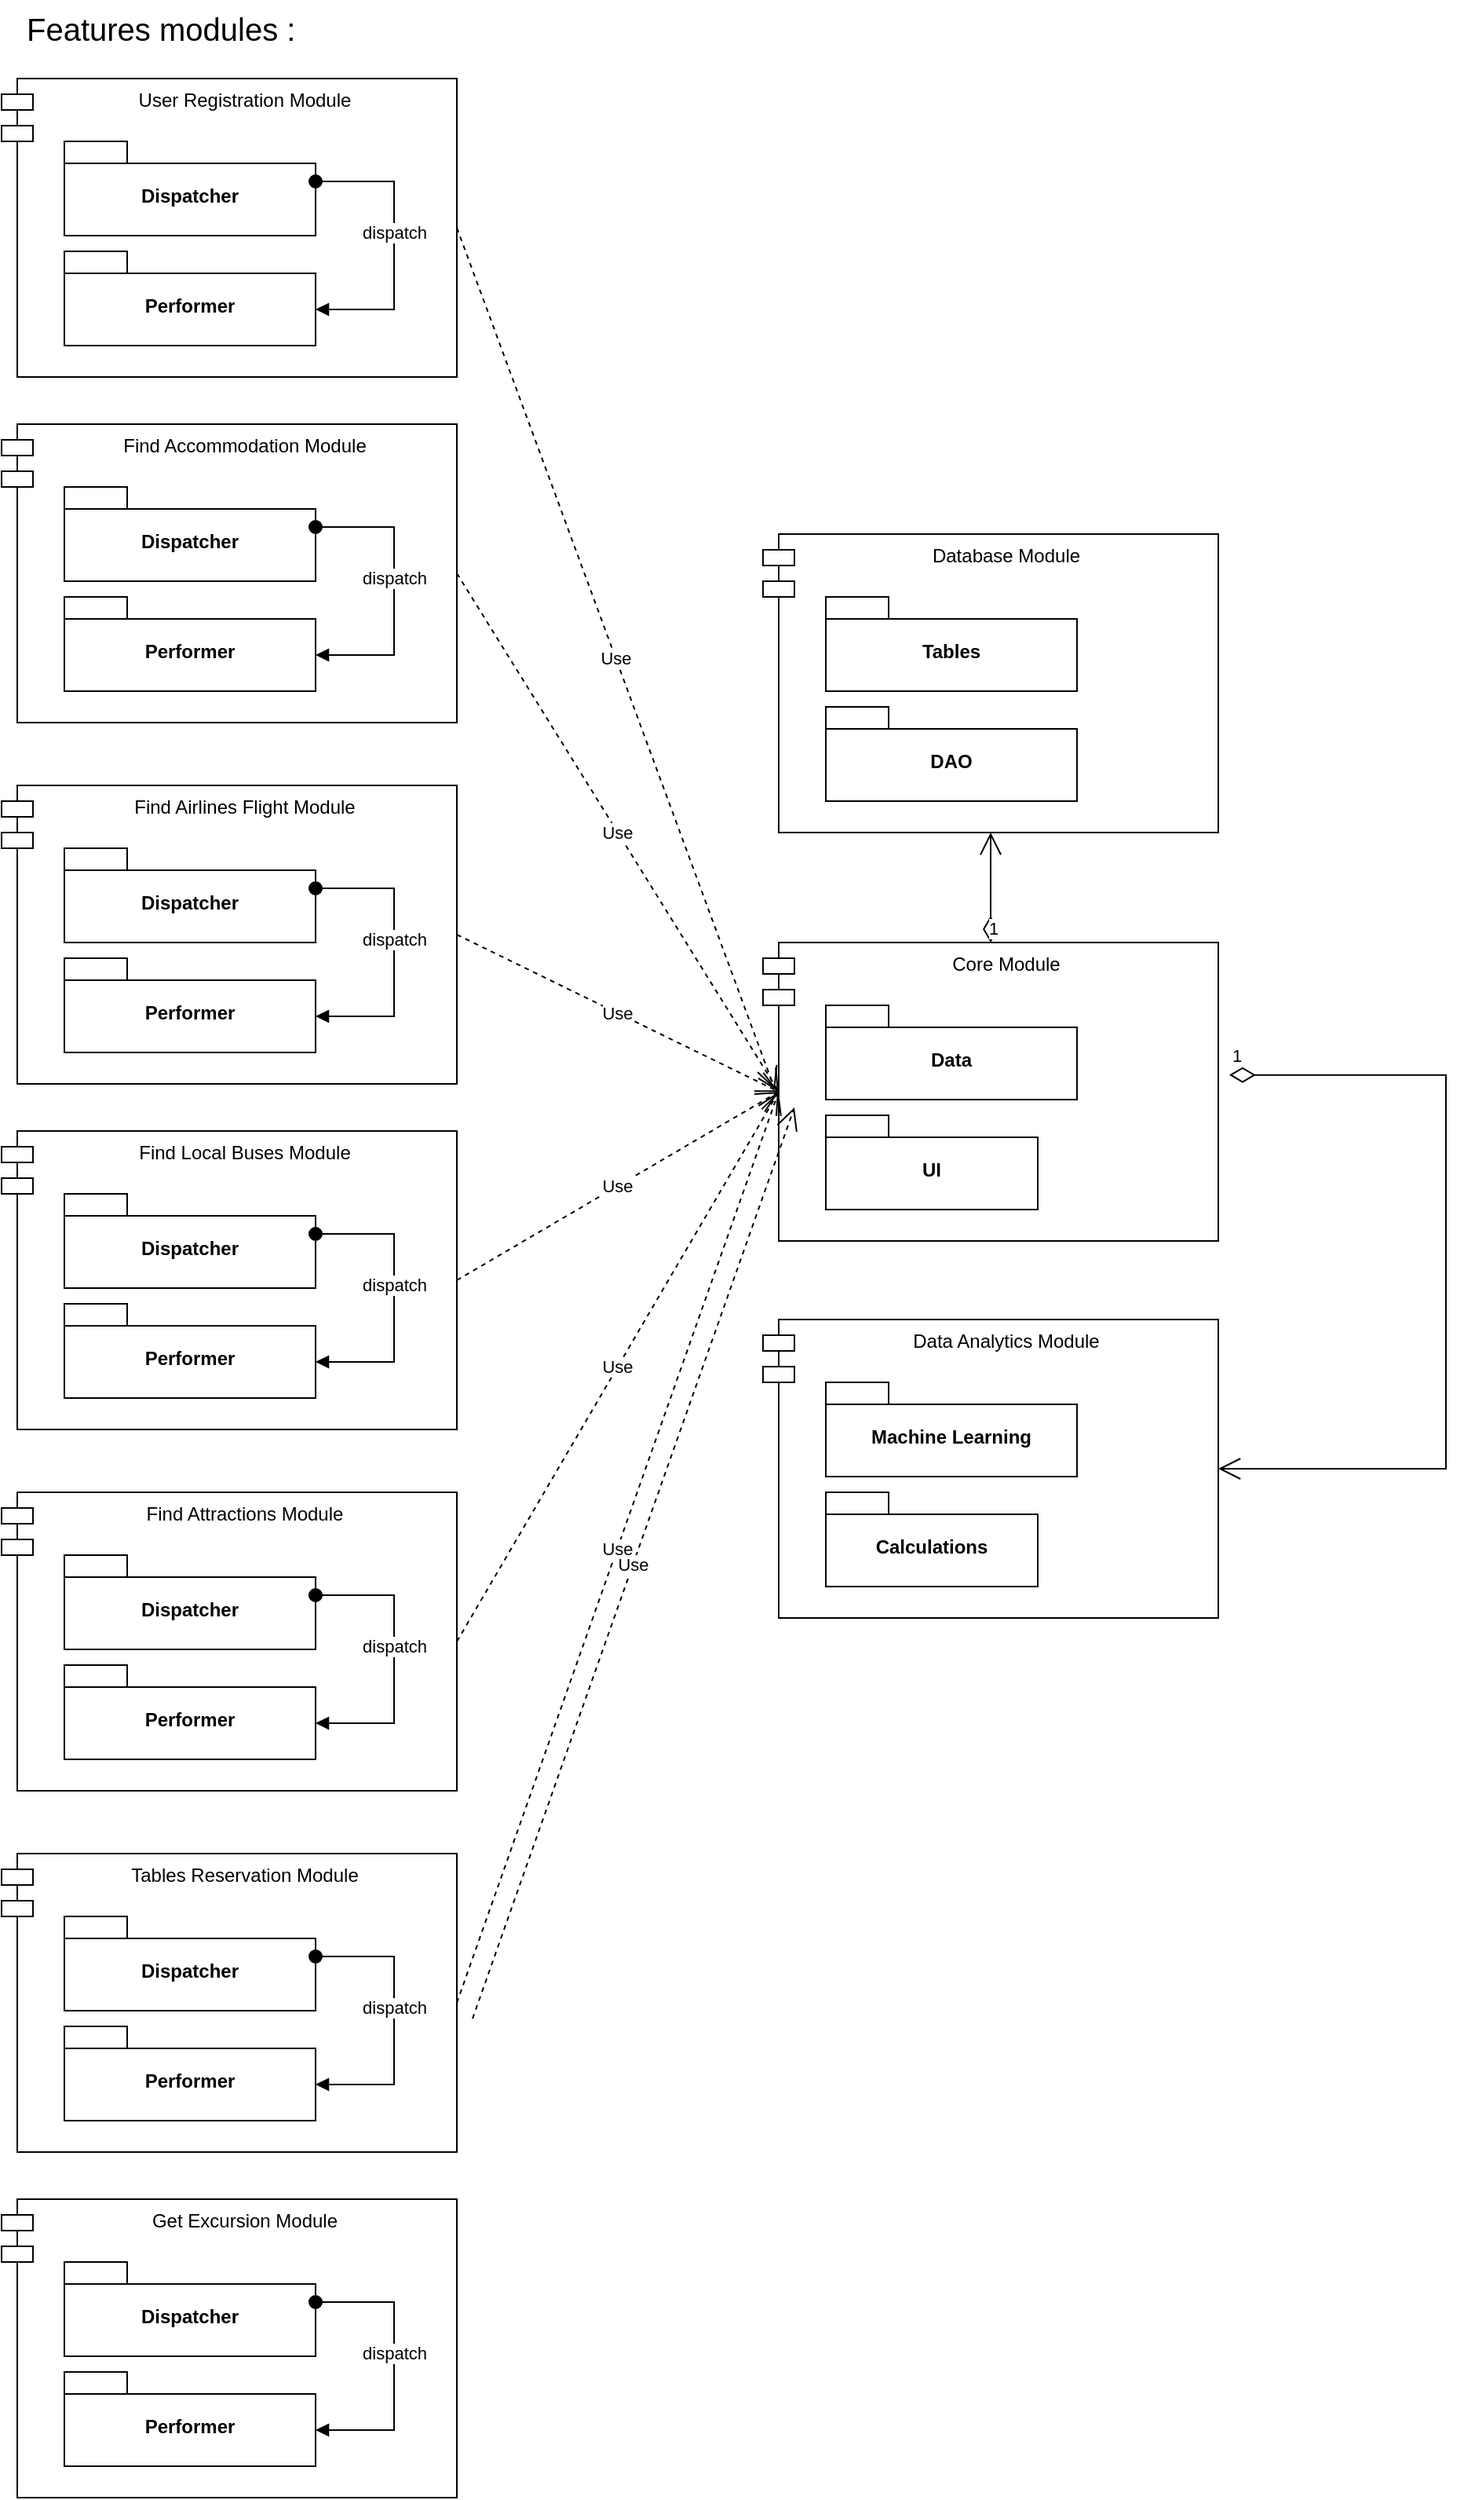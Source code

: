 <mxfile version="21.3.5" type="device">
  <diagram name="Страница 1" id="65vetNuGtYS885Y6DSC8">
    <mxGraphModel dx="2333" dy="1204" grid="1" gridSize="10" guides="1" tooltips="1" connect="1" arrows="1" fold="1" page="1" pageScale="1" pageWidth="1169" pageHeight="1654" background="#FFFFFF" math="0" shadow="0">
      <root>
        <mxCell id="0" />
        <mxCell id="1" parent="0" />
        <mxCell id="Qn-GBifqpGfsqaJDxtK0-1" value="User Registration Module" style="shape=module;align=left;spacingLeft=20;align=center;verticalAlign=top;whiteSpace=wrap;html=1;" vertex="1" parent="1">
          <mxGeometry x="100" y="80" width="290" height="190" as="geometry" />
        </mxCell>
        <mxCell id="Qn-GBifqpGfsqaJDxtK0-5" value="Dispatcher" style="shape=folder;fontStyle=1;spacingTop=10;tabWidth=40;tabHeight=14;tabPosition=left;html=1;whiteSpace=wrap;" vertex="1" parent="1">
          <mxGeometry x="140" y="120" width="160" height="60" as="geometry" />
        </mxCell>
        <mxCell id="Qn-GBifqpGfsqaJDxtK0-6" value="Performer" style="shape=folder;fontStyle=1;spacingTop=10;tabWidth=40;tabHeight=14;tabPosition=left;html=1;whiteSpace=wrap;" vertex="1" parent="1">
          <mxGeometry x="140" y="190" width="160" height="60" as="geometry" />
        </mxCell>
        <mxCell id="Qn-GBifqpGfsqaJDxtK0-7" value="dispatch" style="html=1;verticalAlign=bottom;startArrow=oval;startFill=1;endArrow=block;startSize=8;edgeStyle=elbowEdgeStyle;elbow=vertical;curved=0;rounded=0;entryX=0;entryY=0;entryDx=160;entryDy=37;entryPerimeter=0;exitX=0;exitY=0;exitDx=160;exitDy=25.5;exitPerimeter=0;" edge="1" parent="1" source="Qn-GBifqpGfsqaJDxtK0-5" target="Qn-GBifqpGfsqaJDxtK0-6">
          <mxGeometry width="60" relative="1" as="geometry">
            <mxPoint x="500" y="280" as="sourcePoint" />
            <mxPoint x="560" y="280" as="targetPoint" />
            <Array as="points">
              <mxPoint x="350" y="200" />
            </Array>
          </mxGeometry>
        </mxCell>
        <mxCell id="Qn-GBifqpGfsqaJDxtK0-12" value="Find Accommodation Module" style="shape=module;align=left;spacingLeft=20;align=center;verticalAlign=top;whiteSpace=wrap;html=1;" vertex="1" parent="1">
          <mxGeometry x="100" y="300" width="290" height="190" as="geometry" />
        </mxCell>
        <mxCell id="Qn-GBifqpGfsqaJDxtK0-13" value="Dispatcher" style="shape=folder;fontStyle=1;spacingTop=10;tabWidth=40;tabHeight=14;tabPosition=left;html=1;whiteSpace=wrap;" vertex="1" parent="1">
          <mxGeometry x="140" y="340" width="160" height="60" as="geometry" />
        </mxCell>
        <mxCell id="Qn-GBifqpGfsqaJDxtK0-14" value="Performer" style="shape=folder;fontStyle=1;spacingTop=10;tabWidth=40;tabHeight=14;tabPosition=left;html=1;whiteSpace=wrap;" vertex="1" parent="1">
          <mxGeometry x="140" y="410" width="160" height="60" as="geometry" />
        </mxCell>
        <mxCell id="Qn-GBifqpGfsqaJDxtK0-15" value="dispatch" style="html=1;verticalAlign=bottom;startArrow=oval;startFill=1;endArrow=block;startSize=8;edgeStyle=elbowEdgeStyle;elbow=vertical;curved=0;rounded=0;entryX=0;entryY=0;entryDx=160;entryDy=37;entryPerimeter=0;exitX=0;exitY=0;exitDx=160;exitDy=25.5;exitPerimeter=0;" edge="1" parent="1" source="Qn-GBifqpGfsqaJDxtK0-13" target="Qn-GBifqpGfsqaJDxtK0-14">
          <mxGeometry width="60" relative="1" as="geometry">
            <mxPoint x="500" y="500" as="sourcePoint" />
            <mxPoint x="560" y="500" as="targetPoint" />
            <Array as="points">
              <mxPoint x="350" y="420" />
            </Array>
          </mxGeometry>
        </mxCell>
        <mxCell id="Qn-GBifqpGfsqaJDxtK0-16" value="Find Airlines Flight Module" style="shape=module;align=left;spacingLeft=20;align=center;verticalAlign=top;whiteSpace=wrap;html=1;" vertex="1" parent="1">
          <mxGeometry x="100" y="530" width="290" height="190" as="geometry" />
        </mxCell>
        <mxCell id="Qn-GBifqpGfsqaJDxtK0-17" value="Dispatcher" style="shape=folder;fontStyle=1;spacingTop=10;tabWidth=40;tabHeight=14;tabPosition=left;html=1;whiteSpace=wrap;" vertex="1" parent="1">
          <mxGeometry x="140" y="570" width="160" height="60" as="geometry" />
        </mxCell>
        <mxCell id="Qn-GBifqpGfsqaJDxtK0-18" value="Performer" style="shape=folder;fontStyle=1;spacingTop=10;tabWidth=40;tabHeight=14;tabPosition=left;html=1;whiteSpace=wrap;" vertex="1" parent="1">
          <mxGeometry x="140" y="640" width="160" height="60" as="geometry" />
        </mxCell>
        <mxCell id="Qn-GBifqpGfsqaJDxtK0-19" value="dispatch" style="html=1;verticalAlign=bottom;startArrow=oval;startFill=1;endArrow=block;startSize=8;edgeStyle=elbowEdgeStyle;elbow=vertical;curved=0;rounded=0;entryX=0;entryY=0;entryDx=160;entryDy=37;entryPerimeter=0;exitX=0;exitY=0;exitDx=160;exitDy=25.5;exitPerimeter=0;" edge="1" parent="1" source="Qn-GBifqpGfsqaJDxtK0-17" target="Qn-GBifqpGfsqaJDxtK0-18">
          <mxGeometry width="60" relative="1" as="geometry">
            <mxPoint x="500" y="730" as="sourcePoint" />
            <mxPoint x="560" y="730" as="targetPoint" />
            <Array as="points">
              <mxPoint x="350" y="650" />
            </Array>
          </mxGeometry>
        </mxCell>
        <mxCell id="Qn-GBifqpGfsqaJDxtK0-20" value="Find Local Buses Module" style="shape=module;align=left;spacingLeft=20;align=center;verticalAlign=top;whiteSpace=wrap;html=1;" vertex="1" parent="1">
          <mxGeometry x="100" y="750" width="290" height="190" as="geometry" />
        </mxCell>
        <mxCell id="Qn-GBifqpGfsqaJDxtK0-21" value="Dispatcher" style="shape=folder;fontStyle=1;spacingTop=10;tabWidth=40;tabHeight=14;tabPosition=left;html=1;whiteSpace=wrap;" vertex="1" parent="1">
          <mxGeometry x="140" y="790" width="160" height="60" as="geometry" />
        </mxCell>
        <mxCell id="Qn-GBifqpGfsqaJDxtK0-22" value="Performer" style="shape=folder;fontStyle=1;spacingTop=10;tabWidth=40;tabHeight=14;tabPosition=left;html=1;whiteSpace=wrap;" vertex="1" parent="1">
          <mxGeometry x="140" y="860" width="160" height="60" as="geometry" />
        </mxCell>
        <mxCell id="Qn-GBifqpGfsqaJDxtK0-23" value="dispatch" style="html=1;verticalAlign=bottom;startArrow=oval;startFill=1;endArrow=block;startSize=8;edgeStyle=elbowEdgeStyle;elbow=vertical;curved=0;rounded=0;entryX=0;entryY=0;entryDx=160;entryDy=37;entryPerimeter=0;exitX=0;exitY=0;exitDx=160;exitDy=25.5;exitPerimeter=0;" edge="1" parent="1" source="Qn-GBifqpGfsqaJDxtK0-21" target="Qn-GBifqpGfsqaJDxtK0-22">
          <mxGeometry width="60" relative="1" as="geometry">
            <mxPoint x="500" y="950" as="sourcePoint" />
            <mxPoint x="560" y="950" as="targetPoint" />
            <Array as="points">
              <mxPoint x="350" y="870" />
            </Array>
          </mxGeometry>
        </mxCell>
        <mxCell id="Qn-GBifqpGfsqaJDxtK0-24" value="Find Attractions Module" style="shape=module;align=left;spacingLeft=20;align=center;verticalAlign=top;whiteSpace=wrap;html=1;" vertex="1" parent="1">
          <mxGeometry x="100" y="980" width="290" height="190" as="geometry" />
        </mxCell>
        <mxCell id="Qn-GBifqpGfsqaJDxtK0-25" value="Dispatcher" style="shape=folder;fontStyle=1;spacingTop=10;tabWidth=40;tabHeight=14;tabPosition=left;html=1;whiteSpace=wrap;" vertex="1" parent="1">
          <mxGeometry x="140" y="1020" width="160" height="60" as="geometry" />
        </mxCell>
        <mxCell id="Qn-GBifqpGfsqaJDxtK0-26" value="Performer" style="shape=folder;fontStyle=1;spacingTop=10;tabWidth=40;tabHeight=14;tabPosition=left;html=1;whiteSpace=wrap;" vertex="1" parent="1">
          <mxGeometry x="140" y="1090" width="160" height="60" as="geometry" />
        </mxCell>
        <mxCell id="Qn-GBifqpGfsqaJDxtK0-27" value="dispatch" style="html=1;verticalAlign=bottom;startArrow=oval;startFill=1;endArrow=block;startSize=8;edgeStyle=elbowEdgeStyle;elbow=vertical;curved=0;rounded=0;entryX=0;entryY=0;entryDx=160;entryDy=37;entryPerimeter=0;exitX=0;exitY=0;exitDx=160;exitDy=25.5;exitPerimeter=0;" edge="1" parent="1" source="Qn-GBifqpGfsqaJDxtK0-25" target="Qn-GBifqpGfsqaJDxtK0-26">
          <mxGeometry width="60" relative="1" as="geometry">
            <mxPoint x="500" y="1180" as="sourcePoint" />
            <mxPoint x="560" y="1180" as="targetPoint" />
            <Array as="points">
              <mxPoint x="350" y="1100" />
            </Array>
          </mxGeometry>
        </mxCell>
        <mxCell id="Qn-GBifqpGfsqaJDxtK0-28" value="&lt;font style=&quot;font-size: 20px;&quot;&gt;Features modules :&lt;/font&gt;" style="text;strokeColor=none;fillColor=none;align=left;verticalAlign=top;spacingLeft=4;spacingRight=4;overflow=hidden;rotatable=0;points=[[0,0.5],[1,0.5]];portConstraint=eastwest;whiteSpace=wrap;html=1;" vertex="1" parent="1">
          <mxGeometry x="110" y="30" width="250" height="40" as="geometry" />
        </mxCell>
        <mxCell id="Qn-GBifqpGfsqaJDxtK0-29" value="Tables Reservation Module" style="shape=module;align=left;spacingLeft=20;align=center;verticalAlign=top;whiteSpace=wrap;html=1;" vertex="1" parent="1">
          <mxGeometry x="100" y="1210" width="290" height="190" as="geometry" />
        </mxCell>
        <mxCell id="Qn-GBifqpGfsqaJDxtK0-30" value="Dispatcher" style="shape=folder;fontStyle=1;spacingTop=10;tabWidth=40;tabHeight=14;tabPosition=left;html=1;whiteSpace=wrap;" vertex="1" parent="1">
          <mxGeometry x="140" y="1250" width="160" height="60" as="geometry" />
        </mxCell>
        <mxCell id="Qn-GBifqpGfsqaJDxtK0-31" value="Performer" style="shape=folder;fontStyle=1;spacingTop=10;tabWidth=40;tabHeight=14;tabPosition=left;html=1;whiteSpace=wrap;" vertex="1" parent="1">
          <mxGeometry x="140" y="1320" width="160" height="60" as="geometry" />
        </mxCell>
        <mxCell id="Qn-GBifqpGfsqaJDxtK0-32" value="dispatch" style="html=1;verticalAlign=bottom;startArrow=oval;startFill=1;endArrow=block;startSize=8;edgeStyle=elbowEdgeStyle;elbow=vertical;curved=0;rounded=0;entryX=0;entryY=0;entryDx=160;entryDy=37;entryPerimeter=0;exitX=0;exitY=0;exitDx=160;exitDy=25.5;exitPerimeter=0;" edge="1" parent="1" source="Qn-GBifqpGfsqaJDxtK0-30" target="Qn-GBifqpGfsqaJDxtK0-31">
          <mxGeometry width="60" relative="1" as="geometry">
            <mxPoint x="500" y="1410" as="sourcePoint" />
            <mxPoint x="560" y="1410" as="targetPoint" />
            <Array as="points">
              <mxPoint x="350" y="1330" />
            </Array>
          </mxGeometry>
        </mxCell>
        <mxCell id="Qn-GBifqpGfsqaJDxtK0-33" value="Get Excursion Module" style="shape=module;align=left;spacingLeft=20;align=center;verticalAlign=top;whiteSpace=wrap;html=1;" vertex="1" parent="1">
          <mxGeometry x="100" y="1430" width="290" height="190" as="geometry" />
        </mxCell>
        <mxCell id="Qn-GBifqpGfsqaJDxtK0-34" value="Dispatcher" style="shape=folder;fontStyle=1;spacingTop=10;tabWidth=40;tabHeight=14;tabPosition=left;html=1;whiteSpace=wrap;" vertex="1" parent="1">
          <mxGeometry x="140" y="1470" width="160" height="60" as="geometry" />
        </mxCell>
        <mxCell id="Qn-GBifqpGfsqaJDxtK0-35" value="Performer" style="shape=folder;fontStyle=1;spacingTop=10;tabWidth=40;tabHeight=14;tabPosition=left;html=1;whiteSpace=wrap;" vertex="1" parent="1">
          <mxGeometry x="140" y="1540" width="160" height="60" as="geometry" />
        </mxCell>
        <mxCell id="Qn-GBifqpGfsqaJDxtK0-36" value="dispatch" style="html=1;verticalAlign=bottom;startArrow=oval;startFill=1;endArrow=block;startSize=8;edgeStyle=elbowEdgeStyle;elbow=vertical;curved=0;rounded=0;entryX=0;entryY=0;entryDx=160;entryDy=37;entryPerimeter=0;exitX=0;exitY=0;exitDx=160;exitDy=25.5;exitPerimeter=0;" edge="1" parent="1" source="Qn-GBifqpGfsqaJDxtK0-34" target="Qn-GBifqpGfsqaJDxtK0-35">
          <mxGeometry width="60" relative="1" as="geometry">
            <mxPoint x="500" y="1630" as="sourcePoint" />
            <mxPoint x="560" y="1630" as="targetPoint" />
            <Array as="points">
              <mxPoint x="350" y="1550" />
            </Array>
          </mxGeometry>
        </mxCell>
        <mxCell id="Qn-GBifqpGfsqaJDxtK0-37" value="Database Module" style="shape=module;align=left;spacingLeft=20;align=center;verticalAlign=top;whiteSpace=wrap;html=1;" vertex="1" parent="1">
          <mxGeometry x="585" y="370" width="290" height="190" as="geometry" />
        </mxCell>
        <mxCell id="Qn-GBifqpGfsqaJDxtK0-38" value="Tables" style="shape=folder;fontStyle=1;spacingTop=10;tabWidth=40;tabHeight=14;tabPosition=left;html=1;whiteSpace=wrap;" vertex="1" parent="1">
          <mxGeometry x="625" y="410" width="160" height="60" as="geometry" />
        </mxCell>
        <mxCell id="Qn-GBifqpGfsqaJDxtK0-39" value="DAO" style="shape=folder;fontStyle=1;spacingTop=10;tabWidth=40;tabHeight=14;tabPosition=left;html=1;whiteSpace=wrap;" vertex="1" parent="1">
          <mxGeometry x="625" y="480" width="160" height="60" as="geometry" />
        </mxCell>
        <mxCell id="Qn-GBifqpGfsqaJDxtK0-41" value="Core Module" style="shape=module;align=left;spacingLeft=20;align=center;verticalAlign=top;whiteSpace=wrap;html=1;" vertex="1" parent="1">
          <mxGeometry x="585" y="630" width="290" height="190" as="geometry" />
        </mxCell>
        <mxCell id="Qn-GBifqpGfsqaJDxtK0-42" value="Data" style="shape=folder;fontStyle=1;spacingTop=10;tabWidth=40;tabHeight=14;tabPosition=left;html=1;whiteSpace=wrap;" vertex="1" parent="1">
          <mxGeometry x="625" y="670" width="160" height="60" as="geometry" />
        </mxCell>
        <mxCell id="Qn-GBifqpGfsqaJDxtK0-43" value="UI" style="shape=folder;fontStyle=1;spacingTop=10;tabWidth=40;tabHeight=14;tabPosition=left;html=1;whiteSpace=wrap;" vertex="1" parent="1">
          <mxGeometry x="625" y="740" width="135" height="60" as="geometry" />
        </mxCell>
        <mxCell id="Qn-GBifqpGfsqaJDxtK0-44" value="Data Analytics Module" style="shape=module;align=left;spacingLeft=20;align=center;verticalAlign=top;whiteSpace=wrap;html=1;" vertex="1" parent="1">
          <mxGeometry x="585" y="870" width="290" height="190" as="geometry" />
        </mxCell>
        <mxCell id="Qn-GBifqpGfsqaJDxtK0-45" value="Machine Learning" style="shape=folder;fontStyle=1;spacingTop=10;tabWidth=40;tabHeight=14;tabPosition=left;html=1;whiteSpace=wrap;" vertex="1" parent="1">
          <mxGeometry x="625" y="910" width="160" height="60" as="geometry" />
        </mxCell>
        <mxCell id="Qn-GBifqpGfsqaJDxtK0-46" value="Calculations" style="shape=folder;fontStyle=1;spacingTop=10;tabWidth=40;tabHeight=14;tabPosition=left;html=1;whiteSpace=wrap;" vertex="1" parent="1">
          <mxGeometry x="625" y="980" width="135" height="60" as="geometry" />
        </mxCell>
        <mxCell id="Qn-GBifqpGfsqaJDxtK0-47" value="1" style="endArrow=open;html=1;endSize=12;startArrow=diamondThin;startSize=14;startFill=0;edgeStyle=orthogonalEdgeStyle;align=left;verticalAlign=bottom;rounded=0;exitX=1.024;exitY=0.444;exitDx=0;exitDy=0;exitPerimeter=0;entryX=1;entryY=0.5;entryDx=0;entryDy=0;" edge="1" parent="1" source="Qn-GBifqpGfsqaJDxtK0-41" target="Qn-GBifqpGfsqaJDxtK0-44">
          <mxGeometry x="-1" y="3" relative="1" as="geometry">
            <mxPoint x="960" y="960" as="sourcePoint" />
            <mxPoint x="1120" y="960" as="targetPoint" />
            <Array as="points">
              <mxPoint x="1020" y="714" />
              <mxPoint x="1020" y="965" />
            </Array>
          </mxGeometry>
        </mxCell>
        <mxCell id="Qn-GBifqpGfsqaJDxtK0-51" value="1" style="endArrow=open;html=1;endSize=12;startArrow=diamondThin;startSize=14;startFill=0;edgeStyle=orthogonalEdgeStyle;align=left;verticalAlign=bottom;rounded=0;entryX=0.5;entryY=1;entryDx=0;entryDy=0;" edge="1" parent="1" source="Qn-GBifqpGfsqaJDxtK0-41" target="Qn-GBifqpGfsqaJDxtK0-37">
          <mxGeometry x="-1" y="3" relative="1" as="geometry">
            <mxPoint x="875" y="725" as="sourcePoint" />
            <mxPoint x="1035" y="725" as="targetPoint" />
            <Array as="points">
              <mxPoint x="730" y="595" />
              <mxPoint x="730" y="595" />
            </Array>
          </mxGeometry>
        </mxCell>
        <mxCell id="Qn-GBifqpGfsqaJDxtK0-60" value="Use" style="endArrow=open;endSize=12;dashed=1;html=1;rounded=0;exitX=1;exitY=0.5;exitDx=0;exitDy=0;entryX=0;entryY=0.5;entryDx=10;entryDy=0;entryPerimeter=0;" edge="1" parent="1" source="Qn-GBifqpGfsqaJDxtK0-20" target="Qn-GBifqpGfsqaJDxtK0-41">
          <mxGeometry x="-0.002" width="160" relative="1" as="geometry">
            <mxPoint x="605" y="730" as="sourcePoint" />
            <mxPoint x="480" y="960" as="targetPoint" />
            <Array as="points" />
            <mxPoint as="offset" />
          </mxGeometry>
        </mxCell>
        <mxCell id="Qn-GBifqpGfsqaJDxtK0-68" value="Use" style="endArrow=open;endSize=12;dashed=1;html=1;rounded=0;exitX=1;exitY=0.5;exitDx=0;exitDy=0;entryX=0;entryY=0.5;entryDx=10;entryDy=0;entryPerimeter=0;" edge="1" parent="1" source="Qn-GBifqpGfsqaJDxtK0-16" target="Qn-GBifqpGfsqaJDxtK0-41">
          <mxGeometry x="-0.002" width="160" relative="1" as="geometry">
            <mxPoint x="380" y="670" as="sourcePoint" />
            <mxPoint x="585" y="550" as="targetPoint" />
            <Array as="points" />
            <mxPoint as="offset" />
          </mxGeometry>
        </mxCell>
        <mxCell id="Qn-GBifqpGfsqaJDxtK0-69" value="Use" style="endArrow=open;endSize=12;dashed=1;html=1;rounded=0;exitX=1;exitY=0.5;exitDx=0;exitDy=0;entryX=0;entryY=0.5;entryDx=10;entryDy=0;entryPerimeter=0;" edge="1" parent="1" source="Qn-GBifqpGfsqaJDxtK0-12" target="Qn-GBifqpGfsqaJDxtK0-41">
          <mxGeometry x="-0.002" width="160" relative="1" as="geometry">
            <mxPoint x="390" y="440" as="sourcePoint" />
            <mxPoint x="595" y="730" as="targetPoint" />
            <Array as="points" />
            <mxPoint as="offset" />
          </mxGeometry>
        </mxCell>
        <mxCell id="Qn-GBifqpGfsqaJDxtK0-70" value="Use" style="endArrow=open;endSize=12;dashed=1;html=1;rounded=0;exitX=1;exitY=0.5;exitDx=0;exitDy=0;entryX=0.026;entryY=0.492;entryDx=0;entryDy=0;entryPerimeter=0;" edge="1" parent="1" source="Qn-GBifqpGfsqaJDxtK0-1" target="Qn-GBifqpGfsqaJDxtK0-41">
          <mxGeometry x="-0.002" width="160" relative="1" as="geometry">
            <mxPoint x="410" y="190" as="sourcePoint" />
            <mxPoint x="590" y="730" as="targetPoint" />
            <Array as="points" />
            <mxPoint as="offset" />
          </mxGeometry>
        </mxCell>
        <mxCell id="Qn-GBifqpGfsqaJDxtK0-71" value="Use" style="endArrow=open;endSize=12;dashed=1;html=1;rounded=0;entryX=0;entryY=0.5;entryDx=10;entryDy=0;entryPerimeter=0;exitX=1;exitY=0.5;exitDx=0;exitDy=0;" edge="1" parent="1" source="Qn-GBifqpGfsqaJDxtK0-24" target="Qn-GBifqpGfsqaJDxtK0-41">
          <mxGeometry x="-0.002" width="160" relative="1" as="geometry">
            <mxPoint x="400" y="1080.762" as="sourcePoint" />
            <mxPoint x="605" y="735" as="targetPoint" />
            <Array as="points" />
            <mxPoint as="offset" />
          </mxGeometry>
        </mxCell>
        <mxCell id="Qn-GBifqpGfsqaJDxtK0-72" value="Use" style="endArrow=open;endSize=12;dashed=1;html=1;rounded=0;exitX=1;exitY=0.5;exitDx=0;exitDy=0;entryX=0;entryY=0.5;entryDx=10;entryDy=0;entryPerimeter=0;" edge="1" parent="1" source="Qn-GBifqpGfsqaJDxtK0-29" target="Qn-GBifqpGfsqaJDxtK0-41">
          <mxGeometry x="-0.002" width="160" relative="1" as="geometry">
            <mxPoint x="480" y="1205.762" as="sourcePoint" />
            <mxPoint x="590" y="730" as="targetPoint" />
            <Array as="points" />
            <mxPoint as="offset" />
          </mxGeometry>
        </mxCell>
        <mxCell id="Qn-GBifqpGfsqaJDxtK0-73" value="Use" style="endArrow=open;endSize=12;dashed=1;html=1;rounded=0;exitX=1;exitY=0.5;exitDx=0;exitDy=0;entryX=0;entryY=0.5;entryDx=10;entryDy=0;entryPerimeter=0;" edge="1" parent="1">
          <mxGeometry x="-0.002" width="160" relative="1" as="geometry">
            <mxPoint x="400" y="1315" as="sourcePoint" />
            <mxPoint x="605" y="735" as="targetPoint" />
            <Array as="points" />
            <mxPoint as="offset" />
          </mxGeometry>
        </mxCell>
      </root>
    </mxGraphModel>
  </diagram>
</mxfile>
